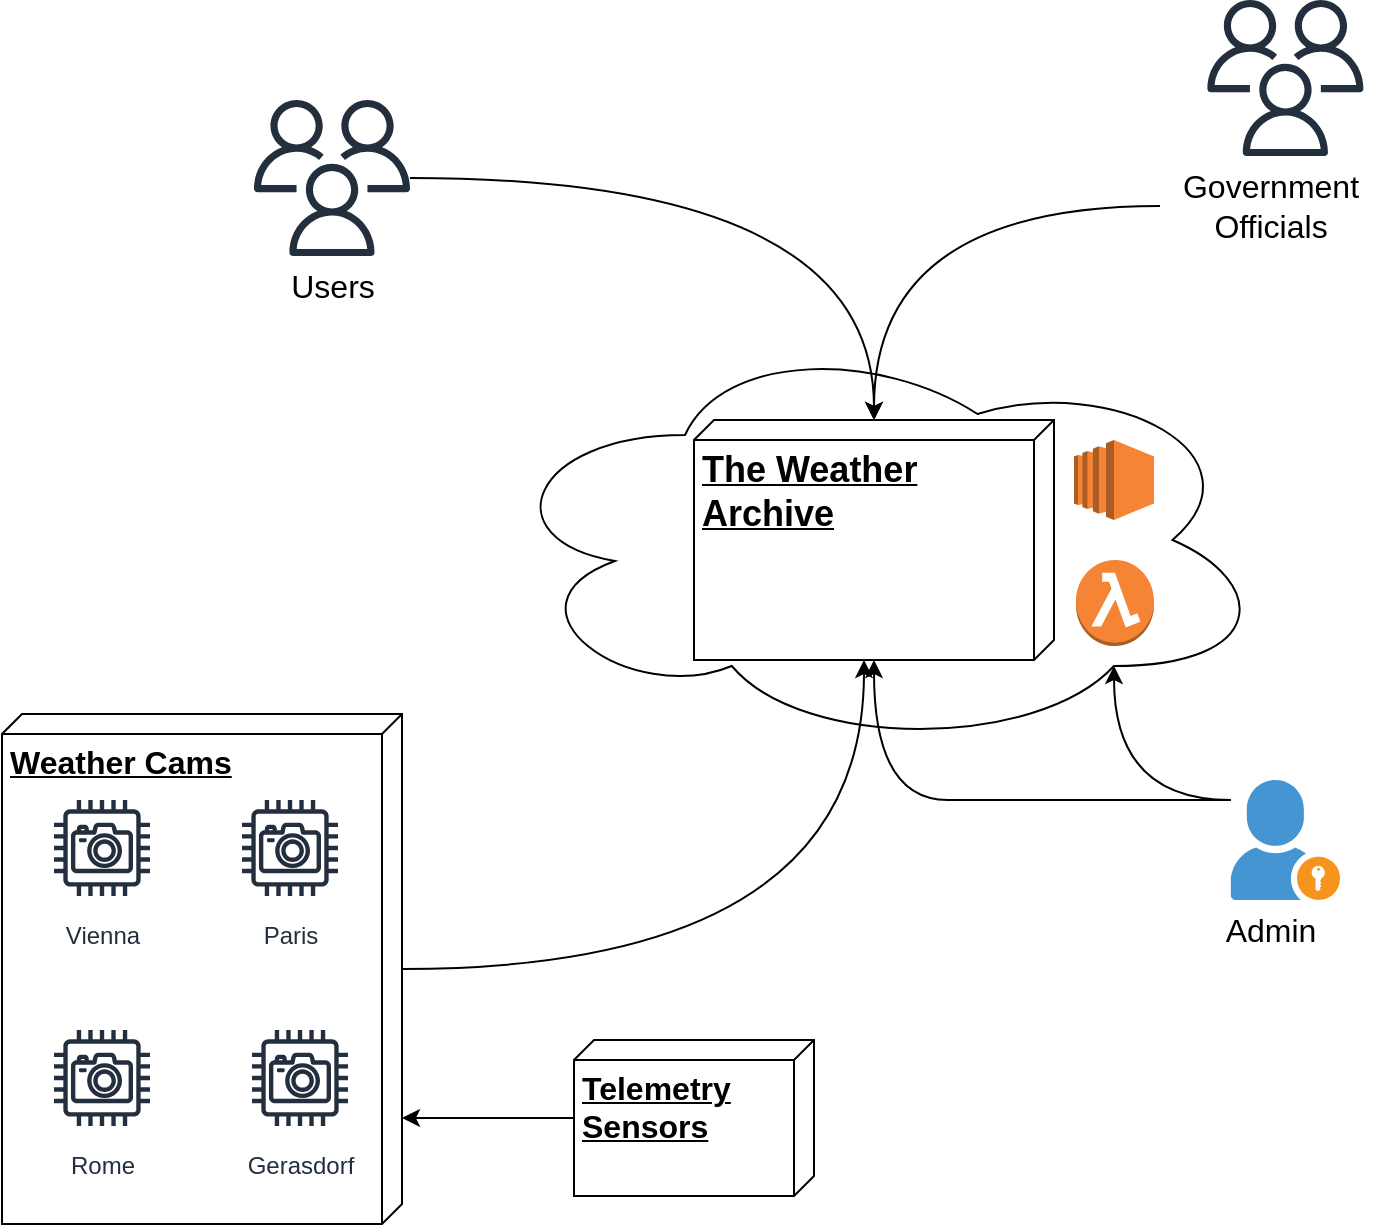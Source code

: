 <mxfile version="24.8.6">
  <diagram name="Page-1" id="SBxmCUMEmPDPWsDoi0D9">
    <mxGraphModel dx="2316" dy="759" grid="1" gridSize="10" guides="1" tooltips="1" connect="1" arrows="1" fold="1" page="1" pageScale="1" pageWidth="827" pageHeight="1169" math="0" shadow="0">
      <root>
        <mxCell id="0" />
        <mxCell id="1" parent="0" />
        <mxCell id="ZqRhKEn3uEbIVUzUs4Z3-2" value="" style="ellipse;shape=cloud;whiteSpace=wrap;html=1;" vertex="1" parent="1">
          <mxGeometry x="218" y="265" width="390" height="210" as="geometry" />
        </mxCell>
        <mxCell id="ZqRhKEn3uEbIVUzUs4Z3-1" value="&lt;b&gt;&lt;font style=&quot;font-size: 18px;&quot;&gt;The Weather Archive&lt;/font&gt;&lt;/b&gt;" style="verticalAlign=top;align=left;spacingTop=8;spacingLeft=2;spacingRight=12;shape=cube;size=10;direction=south;fontStyle=4;html=1;whiteSpace=wrap;" vertex="1" parent="1">
          <mxGeometry x="320" y="310" width="180" height="120" as="geometry" />
        </mxCell>
        <mxCell id="ZqRhKEn3uEbIVUzUs4Z3-3" value="" style="outlineConnect=0;dashed=0;verticalLabelPosition=bottom;verticalAlign=top;align=center;html=1;shape=mxgraph.aws3.ec2;fillColor=#F58534;gradientColor=none;" vertex="1" parent="1">
          <mxGeometry x="510" y="320" width="40" height="40" as="geometry" />
        </mxCell>
        <mxCell id="ZqRhKEn3uEbIVUzUs4Z3-4" value="" style="outlineConnect=0;dashed=0;verticalLabelPosition=bottom;verticalAlign=top;align=center;html=1;shape=mxgraph.aws3.lambda_function;fillColor=#F58534;gradientColor=none;" vertex="1" parent="1">
          <mxGeometry x="511" y="380" width="39" height="43.03" as="geometry" />
        </mxCell>
        <mxCell id="ZqRhKEn3uEbIVUzUs4Z3-8" style="edgeStyle=orthogonalEdgeStyle;rounded=0;orthogonalLoop=1;jettySize=auto;html=1;curved=1;" edge="1" parent="1" source="ZqRhKEn3uEbIVUzUs4Z3-5" target="ZqRhKEn3uEbIVUzUs4Z3-1">
          <mxGeometry relative="1" as="geometry" />
        </mxCell>
        <mxCell id="ZqRhKEn3uEbIVUzUs4Z3-5" value="" style="sketch=0;outlineConnect=0;fontColor=#232F3E;gradientColor=none;fillColor=#232F3D;strokeColor=none;dashed=0;verticalLabelPosition=bottom;verticalAlign=top;align=center;html=1;fontSize=12;fontStyle=0;aspect=fixed;pointerEvents=1;shape=mxgraph.aws4.users;" vertex="1" parent="1">
          <mxGeometry x="100" y="150" width="78" height="78" as="geometry" />
        </mxCell>
        <mxCell id="ZqRhKEn3uEbIVUzUs4Z3-9" value="&lt;font style=&quot;font-size: 16px;&quot;&gt;Users&lt;/font&gt;" style="text;html=1;align=center;verticalAlign=middle;resizable=0;points=[];autosize=1;strokeColor=none;fillColor=none;" vertex="1" parent="1">
          <mxGeometry x="104" y="228" width="70" height="30" as="geometry" />
        </mxCell>
        <mxCell id="ZqRhKEn3uEbIVUzUs4Z3-11" value="" style="sketch=0;outlineConnect=0;fontColor=#232F3E;gradientColor=none;fillColor=#232F3D;strokeColor=none;dashed=0;verticalLabelPosition=bottom;verticalAlign=top;align=center;html=1;fontSize=12;fontStyle=0;aspect=fixed;pointerEvents=1;shape=mxgraph.aws4.users;" vertex="1" parent="1">
          <mxGeometry x="576.7" y="100" width="78" height="78" as="geometry" />
        </mxCell>
        <mxCell id="ZqRhKEn3uEbIVUzUs4Z3-13" style="edgeStyle=orthogonalEdgeStyle;rounded=0;orthogonalLoop=1;jettySize=auto;html=1;curved=1;" edge="1" parent="1" source="ZqRhKEn3uEbIVUzUs4Z3-12" target="ZqRhKEn3uEbIVUzUs4Z3-1">
          <mxGeometry relative="1" as="geometry" />
        </mxCell>
        <mxCell id="ZqRhKEn3uEbIVUzUs4Z3-12" value="&lt;font style=&quot;font-size: 16px;&quot;&gt;Government&lt;br&gt;Officials&lt;/font&gt;" style="text;html=1;align=center;verticalAlign=middle;resizable=0;points=[];autosize=1;strokeColor=none;fillColor=none;" vertex="1" parent="1">
          <mxGeometry x="553" y="178" width="110" height="50" as="geometry" />
        </mxCell>
        <mxCell id="ZqRhKEn3uEbIVUzUs4Z3-21" value="" style="group" vertex="1" connectable="0" parent="1">
          <mxGeometry x="-26" y="457" width="200" height="255" as="geometry" />
        </mxCell>
        <mxCell id="ZqRhKEn3uEbIVUzUs4Z3-20" value="&lt;b&gt;&lt;font style=&quot;font-size: 16px;&quot;&gt;Weather Cams&lt;/font&gt;&lt;/b&gt;" style="verticalAlign=top;align=left;spacingTop=8;spacingLeft=2;spacingRight=12;shape=cube;size=10;direction=south;fontStyle=4;html=1;whiteSpace=wrap;" vertex="1" parent="ZqRhKEn3uEbIVUzUs4Z3-21">
          <mxGeometry width="200" height="255" as="geometry" />
        </mxCell>
        <mxCell id="ZqRhKEn3uEbIVUzUs4Z3-14" value="Vienna" style="sketch=0;outlineConnect=0;fontColor=#232F3E;gradientColor=none;strokeColor=#232F3E;fillColor=#ffffff;dashed=0;verticalLabelPosition=bottom;verticalAlign=top;align=center;html=1;fontSize=12;fontStyle=0;aspect=fixed;shape=mxgraph.aws4.resourceIcon;resIcon=mxgraph.aws4.camera;" vertex="1" parent="ZqRhKEn3uEbIVUzUs4Z3-21">
          <mxGeometry x="20" y="36.97" width="60" height="60" as="geometry" />
        </mxCell>
        <mxCell id="ZqRhKEn3uEbIVUzUs4Z3-15" value="Paris" style="sketch=0;outlineConnect=0;fontColor=#232F3E;gradientColor=none;strokeColor=#232F3E;fillColor=#ffffff;dashed=0;verticalLabelPosition=bottom;verticalAlign=top;align=center;html=1;fontSize=12;fontStyle=0;aspect=fixed;shape=mxgraph.aws4.resourceIcon;resIcon=mxgraph.aws4.camera;" vertex="1" parent="ZqRhKEn3uEbIVUzUs4Z3-21">
          <mxGeometry x="114" y="36.97" width="60" height="60" as="geometry" />
        </mxCell>
        <mxCell id="ZqRhKEn3uEbIVUzUs4Z3-16" value="Rome" style="sketch=0;outlineConnect=0;fontColor=#232F3E;gradientColor=none;strokeColor=#232F3E;fillColor=#ffffff;dashed=0;verticalLabelPosition=bottom;verticalAlign=top;align=center;html=1;fontSize=12;fontStyle=0;aspect=fixed;shape=mxgraph.aws4.resourceIcon;resIcon=mxgraph.aws4.camera;" vertex="1" parent="ZqRhKEn3uEbIVUzUs4Z3-21">
          <mxGeometry x="20" y="151.97" width="60" height="60" as="geometry" />
        </mxCell>
        <mxCell id="ZqRhKEn3uEbIVUzUs4Z3-17" value="Gerasdorf" style="sketch=0;outlineConnect=0;fontColor=#232F3E;gradientColor=none;strokeColor=#232F3E;fillColor=#ffffff;dashed=0;verticalLabelPosition=bottom;verticalAlign=top;align=center;html=1;fontSize=12;fontStyle=0;aspect=fixed;shape=mxgraph.aws4.resourceIcon;resIcon=mxgraph.aws4.camera;" vertex="1" parent="ZqRhKEn3uEbIVUzUs4Z3-21">
          <mxGeometry x="119" y="151.97" width="60" height="60" as="geometry" />
        </mxCell>
        <mxCell id="ZqRhKEn3uEbIVUzUs4Z3-22" style="edgeStyle=orthogonalEdgeStyle;rounded=0;orthogonalLoop=1;jettySize=auto;html=1;entryX=0;entryY=0;entryDx=120;entryDy=95;entryPerimeter=0;curved=1;" edge="1" parent="1" source="ZqRhKEn3uEbIVUzUs4Z3-20" target="ZqRhKEn3uEbIVUzUs4Z3-1">
          <mxGeometry relative="1" as="geometry" />
        </mxCell>
        <mxCell id="ZqRhKEn3uEbIVUzUs4Z3-23" value="&lt;b&gt;&lt;font style=&quot;font-size: 16px;&quot;&gt;Telemetry Sensors&lt;/font&gt;&lt;/b&gt;" style="verticalAlign=top;align=left;spacingTop=8;spacingLeft=2;spacingRight=12;shape=cube;size=10;direction=south;fontStyle=4;html=1;whiteSpace=wrap;" vertex="1" parent="1">
          <mxGeometry x="260" y="620" width="120" height="78" as="geometry" />
        </mxCell>
        <mxCell id="ZqRhKEn3uEbIVUzUs4Z3-25" style="edgeStyle=orthogonalEdgeStyle;rounded=0;orthogonalLoop=1;jettySize=auto;html=1;" edge="1" parent="1" source="ZqRhKEn3uEbIVUzUs4Z3-23" target="ZqRhKEn3uEbIVUzUs4Z3-20">
          <mxGeometry relative="1" as="geometry">
            <Array as="points">
              <mxPoint x="190" y="659" />
              <mxPoint x="190" y="659" />
            </Array>
          </mxGeometry>
        </mxCell>
        <mxCell id="ZqRhKEn3uEbIVUzUs4Z3-29" style="edgeStyle=orthogonalEdgeStyle;rounded=0;orthogonalLoop=1;jettySize=auto;html=1;curved=1;" edge="1" parent="1" source="ZqRhKEn3uEbIVUzUs4Z3-26" target="ZqRhKEn3uEbIVUzUs4Z3-1">
          <mxGeometry relative="1" as="geometry">
            <mxPoint x="483" y="560" as="sourcePoint" />
            <Array as="points">
              <mxPoint x="484" y="500" />
              <mxPoint x="410" y="500" />
            </Array>
          </mxGeometry>
        </mxCell>
        <mxCell id="ZqRhKEn3uEbIVUzUs4Z3-26" value="" style="shadow=0;dashed=0;html=1;strokeColor=none;fillColor=#4495D1;labelPosition=center;verticalLabelPosition=bottom;verticalAlign=top;align=center;outlineConnect=0;shape=mxgraph.veeam.portal_admin;" vertex="1" parent="1">
          <mxGeometry x="588.41" y="490" width="54.59" height="60" as="geometry" />
        </mxCell>
        <mxCell id="ZqRhKEn3uEbIVUzUs4Z3-27" value="&lt;span style=&quot;font-size: 16px;&quot;&gt;Admin&lt;/span&gt;" style="text;html=1;align=center;verticalAlign=middle;resizable=0;points=[];autosize=1;strokeColor=none;fillColor=none;" vertex="1" parent="1">
          <mxGeometry x="573" y="550" width="70" height="30" as="geometry" />
        </mxCell>
        <mxCell id="ZqRhKEn3uEbIVUzUs4Z3-28" style="edgeStyle=orthogonalEdgeStyle;rounded=0;orthogonalLoop=1;jettySize=auto;html=1;entryX=0.8;entryY=0.8;entryDx=0;entryDy=0;entryPerimeter=0;curved=1;" edge="1" parent="1" source="ZqRhKEn3uEbIVUzUs4Z3-26" target="ZqRhKEn3uEbIVUzUs4Z3-2">
          <mxGeometry relative="1" as="geometry">
            <Array as="points">
              <mxPoint x="530" y="500" />
            </Array>
          </mxGeometry>
        </mxCell>
      </root>
    </mxGraphModel>
  </diagram>
</mxfile>

